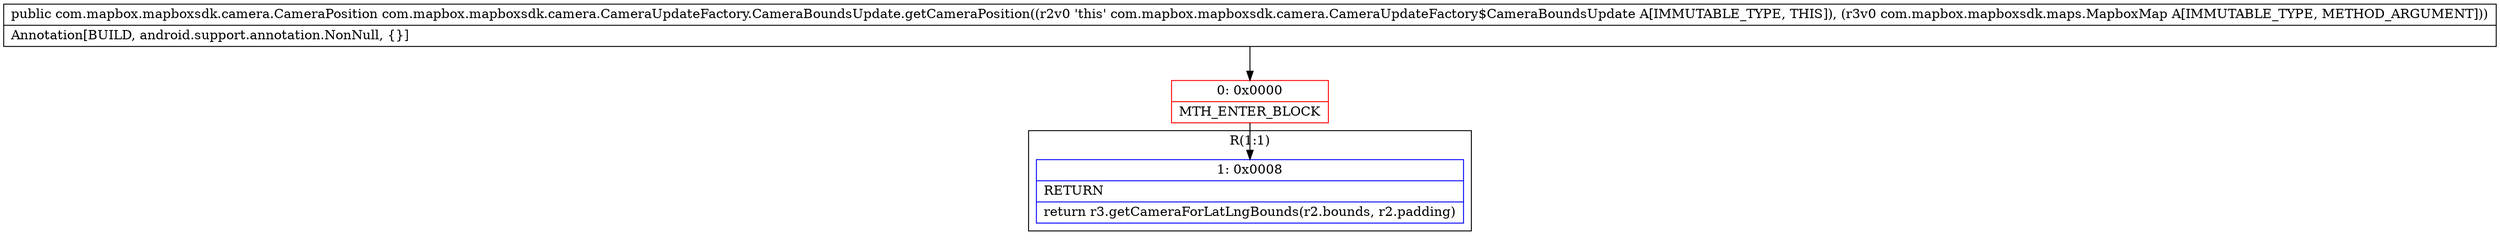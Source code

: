 digraph "CFG forcom.mapbox.mapboxsdk.camera.CameraUpdateFactory.CameraBoundsUpdate.getCameraPosition(Lcom\/mapbox\/mapboxsdk\/maps\/MapboxMap;)Lcom\/mapbox\/mapboxsdk\/camera\/CameraPosition;" {
subgraph cluster_Region_535988401 {
label = "R(1:1)";
node [shape=record,color=blue];
Node_1 [shape=record,label="{1\:\ 0x0008|RETURN\l|return r3.getCameraForLatLngBounds(r2.bounds, r2.padding)\l}"];
}
Node_0 [shape=record,color=red,label="{0\:\ 0x0000|MTH_ENTER_BLOCK\l}"];
MethodNode[shape=record,label="{public com.mapbox.mapboxsdk.camera.CameraPosition com.mapbox.mapboxsdk.camera.CameraUpdateFactory.CameraBoundsUpdate.getCameraPosition((r2v0 'this' com.mapbox.mapboxsdk.camera.CameraUpdateFactory$CameraBoundsUpdate A[IMMUTABLE_TYPE, THIS]), (r3v0 com.mapbox.mapboxsdk.maps.MapboxMap A[IMMUTABLE_TYPE, METHOD_ARGUMENT]))  | Annotation[BUILD, android.support.annotation.NonNull, \{\}]\l}"];
MethodNode -> Node_0;
Node_0 -> Node_1;
}


